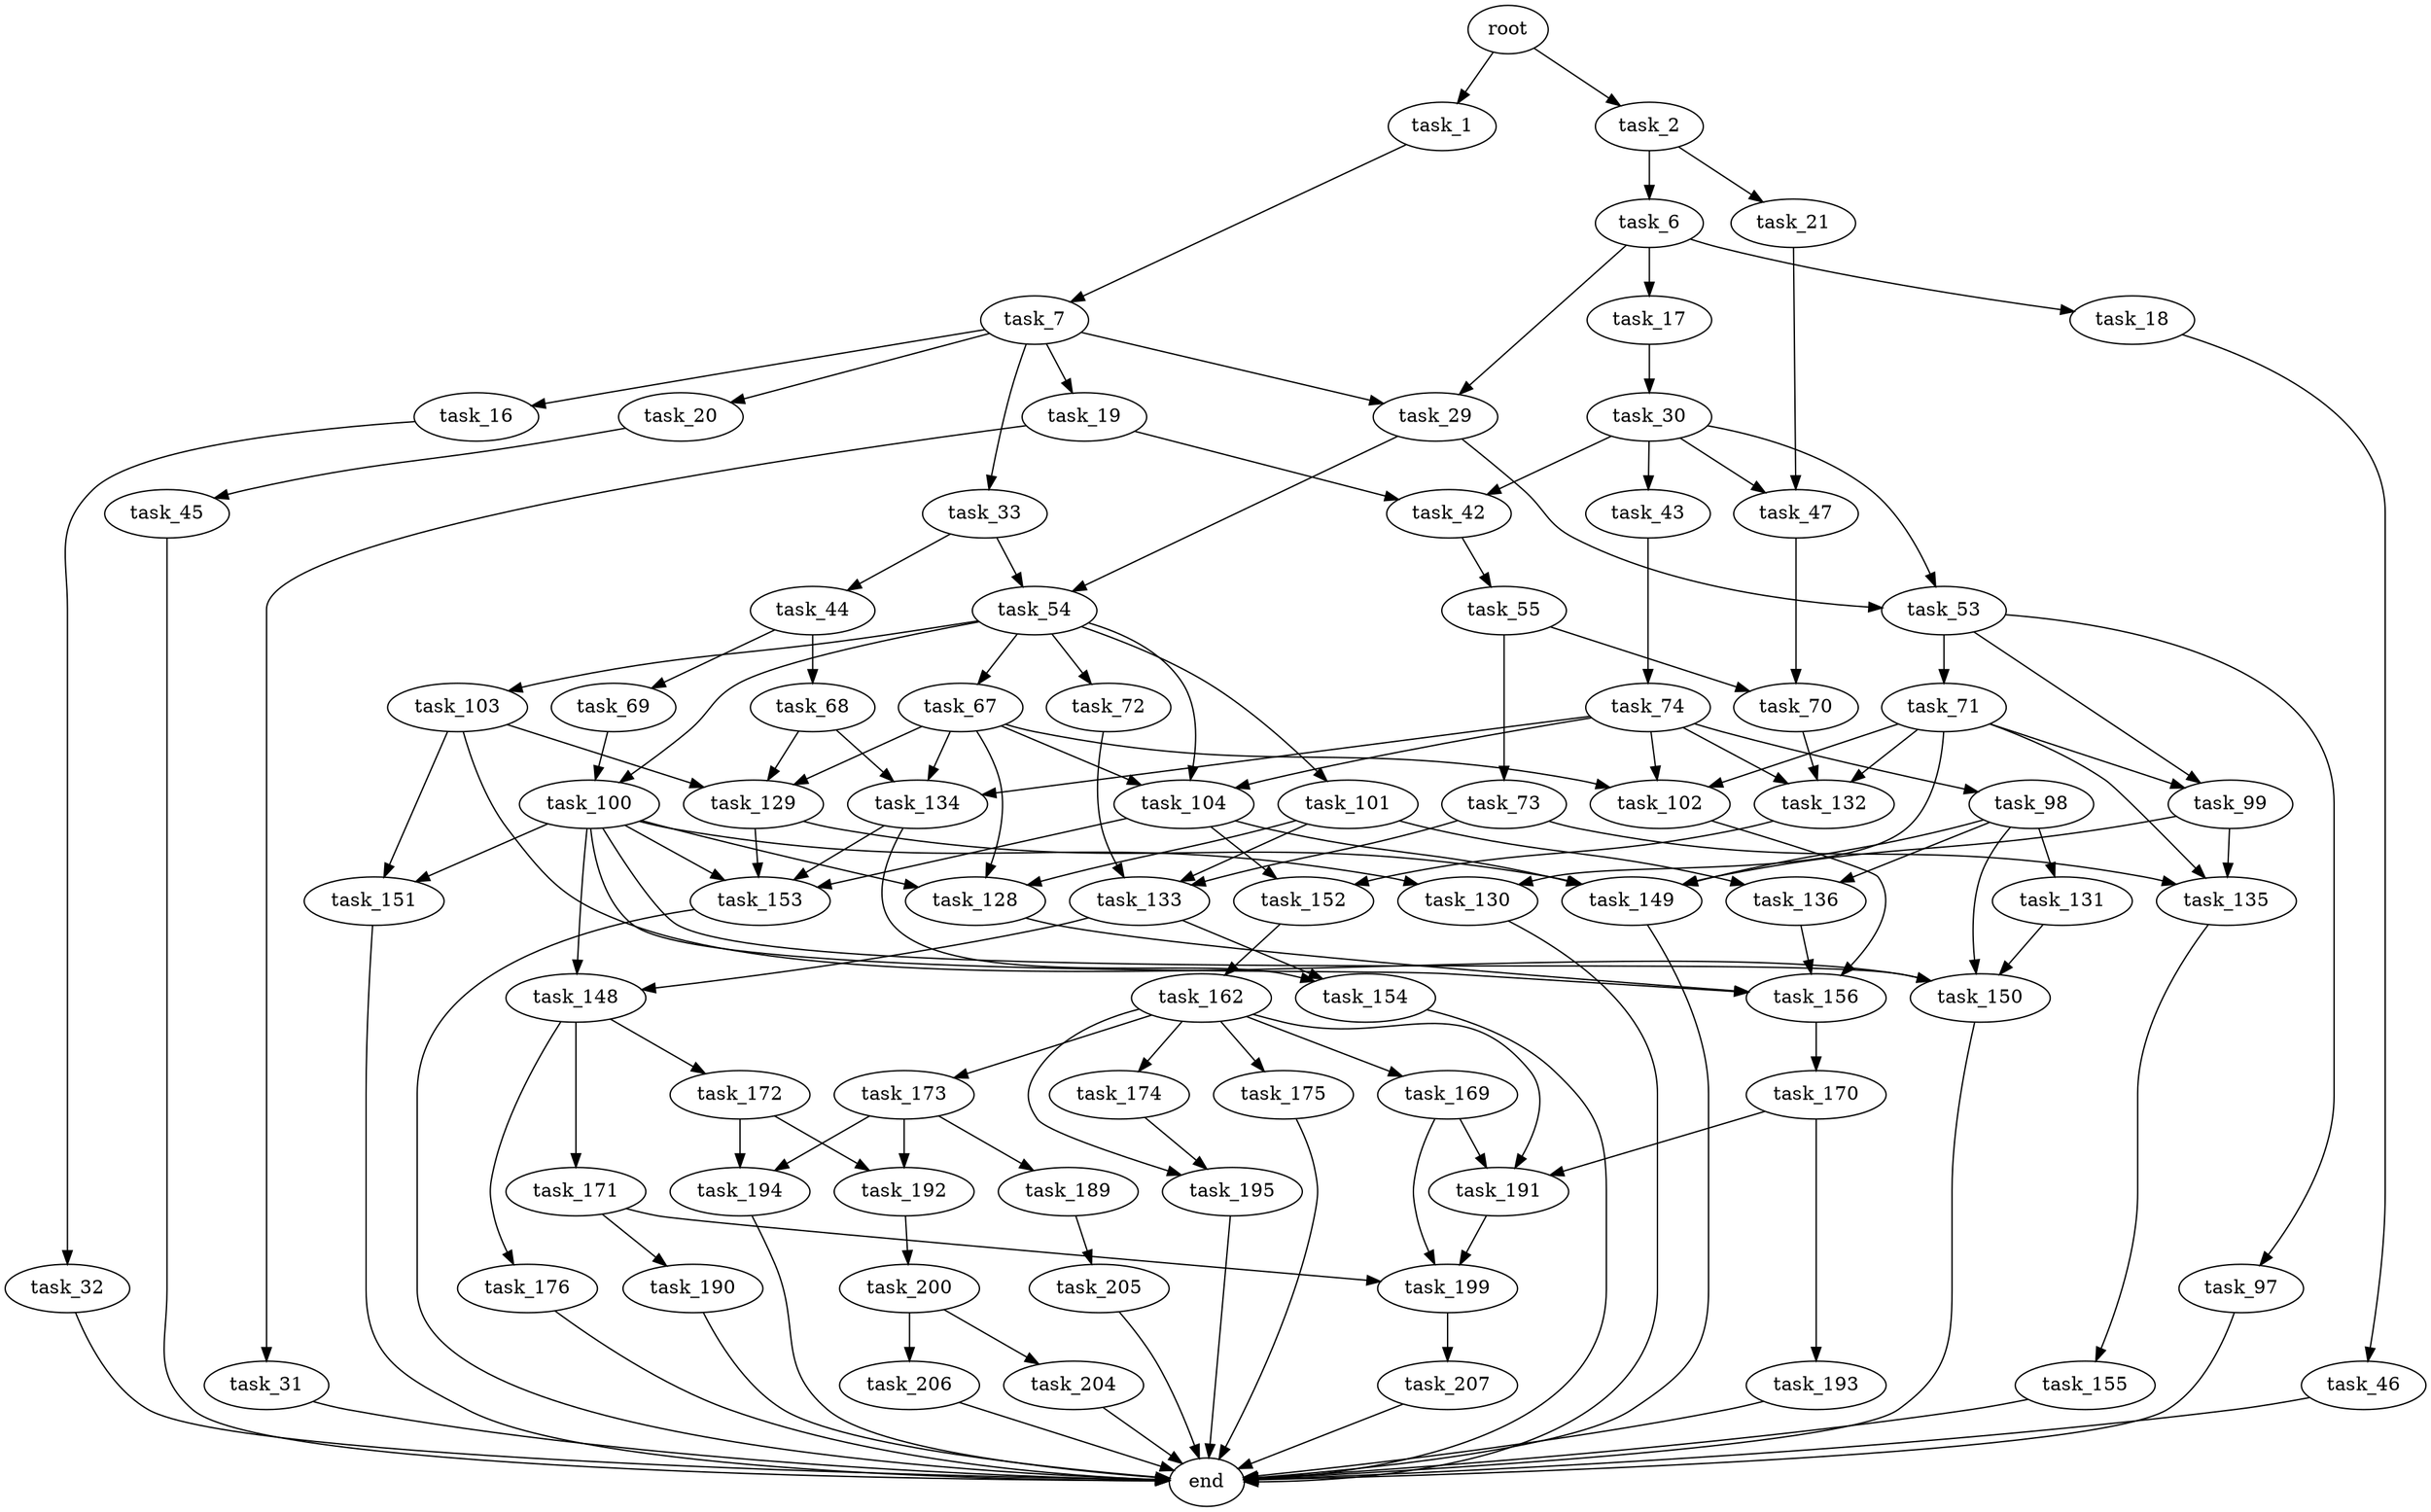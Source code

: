 digraph G {
  root [size="0.000000"];
  task_1 [size="1175657267.000000"];
  task_2 [size="8589934592.000000"];
  task_7 [size="82926550350.000000"];
  task_6 [size="549755813888.000000"];
  task_21 [size="124297899624.000000"];
  task_17 [size="335515334.000000"];
  task_18 [size="677850870892.000000"];
  task_29 [size="35149081741.000000"];
  task_16 [size="430439447737.000000"];
  task_19 [size="48223622852.000000"];
  task_20 [size="368293445632.000000"];
  task_33 [size="1324990152781.000000"];
  task_32 [size="28991029248.000000"];
  task_30 [size="136208685840.000000"];
  task_46 [size="782757789696.000000"];
  task_31 [size="61476673073.000000"];
  task_42 [size="372155145367.000000"];
  task_45 [size="29890343700.000000"];
  task_47 [size="68719476736.000000"];
  task_53 [size="53278084186.000000"];
  task_54 [size="68719476736.000000"];
  task_43 [size="18160917794.000000"];
  end [size="0.000000"];
  task_44 [size="1904774988.000000"];
  task_55 [size="11740819906.000000"];
  task_74 [size="8589934592.000000"];
  task_68 [size="4705619998.000000"];
  task_69 [size="1416303488.000000"];
  task_70 [size="68719476736.000000"];
  task_71 [size="28991029248.000000"];
  task_97 [size="37281494562.000000"];
  task_99 [size="942992949.000000"];
  task_67 [size="840618203.000000"];
  task_72 [size="920845872151.000000"];
  task_100 [size="16220200056.000000"];
  task_101 [size="368293445632.000000"];
  task_103 [size="8589934592.000000"];
  task_104 [size="12336084165.000000"];
  task_73 [size="8589934592.000000"];
  task_102 [size="50422392235.000000"];
  task_128 [size="231928233984.000000"];
  task_129 [size="13199033992.000000"];
  task_134 [size="67959730735.000000"];
  task_132 [size="30922513878.000000"];
  task_130 [size="39124238920.000000"];
  task_135 [size="1073741824000.000000"];
  task_133 [size="31394332590.000000"];
  task_98 [size="10503025157.000000"];
  task_131 [size="524958656655.000000"];
  task_136 [size="5474780682.000000"];
  task_149 [size="18068519332.000000"];
  task_150 [size="751860310396.000000"];
  task_148 [size="8589934592.000000"];
  task_151 [size="8589934592.000000"];
  task_153 [size="14719526206.000000"];
  task_156 [size="36506019536.000000"];
  task_152 [size="1073741824000.000000"];
  task_154 [size="147638515441.000000"];
  task_155 [size="1284323098.000000"];
  task_171 [size="62552248986.000000"];
  task_172 [size="22000582259.000000"];
  task_176 [size="1134858102.000000"];
  task_162 [size="28991029248.000000"];
  task_170 [size="557633222796.000000"];
  task_169 [size="782757789696.000000"];
  task_173 [size="193429063815.000000"];
  task_174 [size="7694078445.000000"];
  task_175 [size="1073741824000.000000"];
  task_191 [size="168393337022.000000"];
  task_195 [size="98696472113.000000"];
  task_199 [size="195140119884.000000"];
  task_193 [size="68719476736.000000"];
  task_190 [size="15364542658.000000"];
  task_192 [size="11998627095.000000"];
  task_194 [size="28991029248.000000"];
  task_189 [size="7849106056.000000"];
  task_205 [size="181989261954.000000"];
  task_200 [size="224915824243.000000"];
  task_207 [size="1473816352.000000"];
  task_204 [size="656569007016.000000"];
  task_206 [size="8589934592.000000"];

  root -> task_1 [size="1.000000"];
  root -> task_2 [size="1.000000"];
  task_1 -> task_7 [size="33554432.000000"];
  task_2 -> task_6 [size="33554432.000000"];
  task_2 -> task_21 [size="33554432.000000"];
  task_7 -> task_16 [size="301989888.000000"];
  task_7 -> task_19 [size="301989888.000000"];
  task_7 -> task_20 [size="301989888.000000"];
  task_7 -> task_29 [size="301989888.000000"];
  task_7 -> task_33 [size="301989888.000000"];
  task_6 -> task_17 [size="536870912.000000"];
  task_6 -> task_18 [size="536870912.000000"];
  task_6 -> task_29 [size="536870912.000000"];
  task_21 -> task_47 [size="134217728.000000"];
  task_17 -> task_30 [size="33554432.000000"];
  task_18 -> task_46 [size="536870912.000000"];
  task_29 -> task_53 [size="838860800.000000"];
  task_29 -> task_54 [size="838860800.000000"];
  task_16 -> task_32 [size="679477248.000000"];
  task_19 -> task_31 [size="75497472.000000"];
  task_19 -> task_42 [size="75497472.000000"];
  task_20 -> task_45 [size="411041792.000000"];
  task_33 -> task_44 [size="838860800.000000"];
  task_33 -> task_54 [size="838860800.000000"];
  task_32 -> end [size="1.000000"];
  task_30 -> task_42 [size="134217728.000000"];
  task_30 -> task_43 [size="134217728.000000"];
  task_30 -> task_47 [size="134217728.000000"];
  task_30 -> task_53 [size="134217728.000000"];
  task_46 -> end [size="1.000000"];
  task_31 -> end [size="1.000000"];
  task_42 -> task_55 [size="411041792.000000"];
  task_45 -> end [size="1.000000"];
  task_47 -> task_70 [size="134217728.000000"];
  task_53 -> task_71 [size="75497472.000000"];
  task_53 -> task_97 [size="75497472.000000"];
  task_53 -> task_99 [size="75497472.000000"];
  task_54 -> task_67 [size="134217728.000000"];
  task_54 -> task_72 [size="134217728.000000"];
  task_54 -> task_100 [size="134217728.000000"];
  task_54 -> task_101 [size="134217728.000000"];
  task_54 -> task_103 [size="134217728.000000"];
  task_54 -> task_104 [size="134217728.000000"];
  task_43 -> task_74 [size="301989888.000000"];
  task_44 -> task_68 [size="134217728.000000"];
  task_44 -> task_69 [size="134217728.000000"];
  task_55 -> task_70 [size="679477248.000000"];
  task_55 -> task_73 [size="679477248.000000"];
  task_74 -> task_98 [size="33554432.000000"];
  task_74 -> task_102 [size="33554432.000000"];
  task_74 -> task_104 [size="33554432.000000"];
  task_74 -> task_132 [size="33554432.000000"];
  task_74 -> task_134 [size="33554432.000000"];
  task_68 -> task_129 [size="75497472.000000"];
  task_68 -> task_134 [size="75497472.000000"];
  task_69 -> task_100 [size="33554432.000000"];
  task_70 -> task_132 [size="134217728.000000"];
  task_71 -> task_99 [size="75497472.000000"];
  task_71 -> task_102 [size="75497472.000000"];
  task_71 -> task_130 [size="75497472.000000"];
  task_71 -> task_132 [size="75497472.000000"];
  task_71 -> task_135 [size="75497472.000000"];
  task_97 -> end [size="1.000000"];
  task_99 -> task_135 [size="33554432.000000"];
  task_99 -> task_149 [size="33554432.000000"];
  task_67 -> task_102 [size="33554432.000000"];
  task_67 -> task_104 [size="33554432.000000"];
  task_67 -> task_128 [size="33554432.000000"];
  task_67 -> task_129 [size="33554432.000000"];
  task_67 -> task_134 [size="33554432.000000"];
  task_72 -> task_133 [size="679477248.000000"];
  task_100 -> task_128 [size="536870912.000000"];
  task_100 -> task_130 [size="536870912.000000"];
  task_100 -> task_148 [size="536870912.000000"];
  task_100 -> task_150 [size="536870912.000000"];
  task_100 -> task_151 [size="536870912.000000"];
  task_100 -> task_153 [size="536870912.000000"];
  task_100 -> task_156 [size="536870912.000000"];
  task_101 -> task_128 [size="411041792.000000"];
  task_101 -> task_133 [size="411041792.000000"];
  task_101 -> task_136 [size="411041792.000000"];
  task_103 -> task_129 [size="33554432.000000"];
  task_103 -> task_150 [size="33554432.000000"];
  task_103 -> task_151 [size="33554432.000000"];
  task_104 -> task_149 [size="679477248.000000"];
  task_104 -> task_152 [size="679477248.000000"];
  task_104 -> task_153 [size="679477248.000000"];
  task_73 -> task_133 [size="33554432.000000"];
  task_73 -> task_135 [size="33554432.000000"];
  task_102 -> task_156 [size="75497472.000000"];
  task_128 -> task_156 [size="301989888.000000"];
  task_129 -> task_149 [size="411041792.000000"];
  task_129 -> task_153 [size="411041792.000000"];
  task_134 -> task_153 [size="209715200.000000"];
  task_134 -> task_154 [size="209715200.000000"];
  task_132 -> task_152 [size="536870912.000000"];
  task_130 -> end [size="1.000000"];
  task_135 -> task_155 [size="838860800.000000"];
  task_133 -> task_148 [size="33554432.000000"];
  task_133 -> task_154 [size="33554432.000000"];
  task_98 -> task_131 [size="301989888.000000"];
  task_98 -> task_136 [size="301989888.000000"];
  task_98 -> task_149 [size="301989888.000000"];
  task_98 -> task_150 [size="301989888.000000"];
  task_131 -> task_150 [size="411041792.000000"];
  task_136 -> task_156 [size="209715200.000000"];
  task_149 -> end [size="1.000000"];
  task_150 -> end [size="1.000000"];
  task_148 -> task_171 [size="33554432.000000"];
  task_148 -> task_172 [size="33554432.000000"];
  task_148 -> task_176 [size="33554432.000000"];
  task_151 -> end [size="1.000000"];
  task_153 -> end [size="1.000000"];
  task_156 -> task_170 [size="33554432.000000"];
  task_152 -> task_162 [size="838860800.000000"];
  task_154 -> end [size="1.000000"];
  task_155 -> end [size="1.000000"];
  task_171 -> task_190 [size="75497472.000000"];
  task_171 -> task_199 [size="75497472.000000"];
  task_172 -> task_192 [size="838860800.000000"];
  task_172 -> task_194 [size="838860800.000000"];
  task_176 -> end [size="1.000000"];
  task_162 -> task_169 [size="75497472.000000"];
  task_162 -> task_173 [size="75497472.000000"];
  task_162 -> task_174 [size="75497472.000000"];
  task_162 -> task_175 [size="75497472.000000"];
  task_162 -> task_191 [size="75497472.000000"];
  task_162 -> task_195 [size="75497472.000000"];
  task_170 -> task_191 [size="536870912.000000"];
  task_170 -> task_193 [size="536870912.000000"];
  task_169 -> task_191 [size="679477248.000000"];
  task_169 -> task_199 [size="679477248.000000"];
  task_173 -> task_189 [size="679477248.000000"];
  task_173 -> task_192 [size="679477248.000000"];
  task_173 -> task_194 [size="679477248.000000"];
  task_174 -> task_195 [size="301989888.000000"];
  task_175 -> end [size="1.000000"];
  task_191 -> task_199 [size="209715200.000000"];
  task_195 -> end [size="1.000000"];
  task_199 -> task_207 [size="134217728.000000"];
  task_193 -> end [size="1.000000"];
  task_190 -> end [size="1.000000"];
  task_192 -> task_200 [size="411041792.000000"];
  task_194 -> end [size="1.000000"];
  task_189 -> task_205 [size="134217728.000000"];
  task_205 -> end [size="1.000000"];
  task_200 -> task_204 [size="679477248.000000"];
  task_200 -> task_206 [size="679477248.000000"];
  task_207 -> end [size="1.000000"];
  task_204 -> end [size="1.000000"];
  task_206 -> end [size="1.000000"];
}
